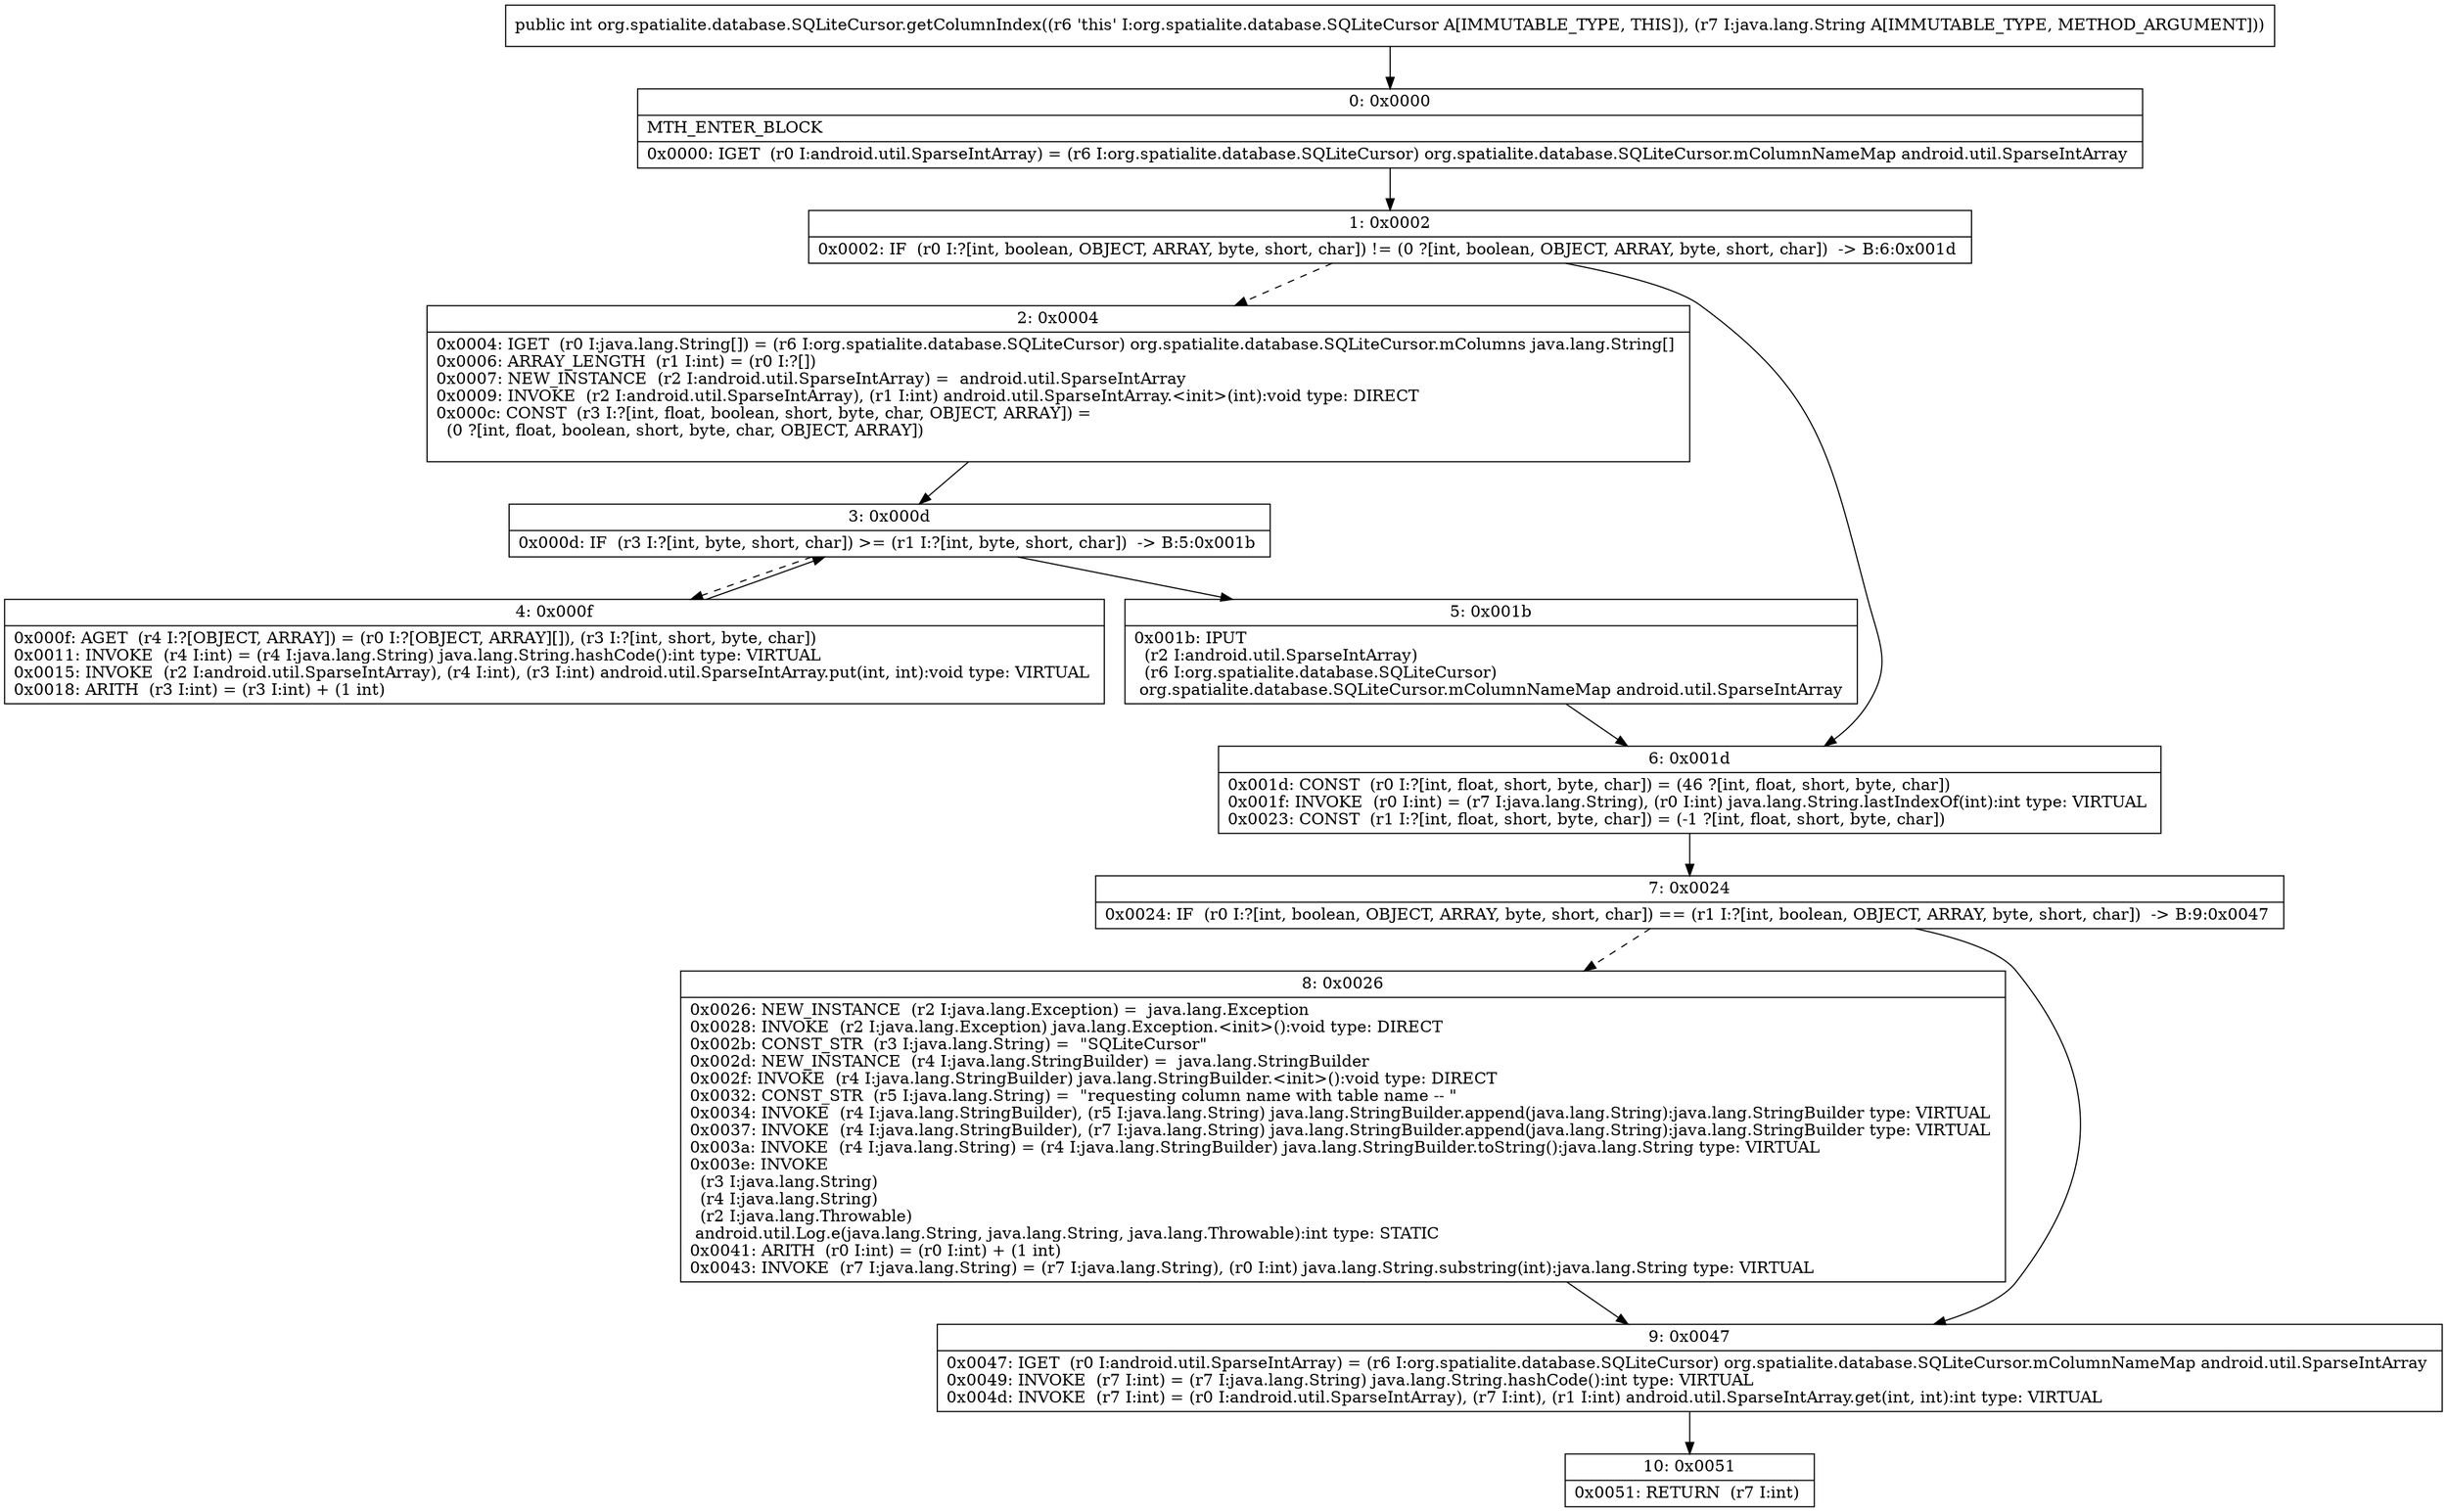 digraph "CFG fororg.spatialite.database.SQLiteCursor.getColumnIndex(Ljava\/lang\/String;)I" {
Node_0 [shape=record,label="{0\:\ 0x0000|MTH_ENTER_BLOCK\l|0x0000: IGET  (r0 I:android.util.SparseIntArray) = (r6 I:org.spatialite.database.SQLiteCursor) org.spatialite.database.SQLiteCursor.mColumnNameMap android.util.SparseIntArray \l}"];
Node_1 [shape=record,label="{1\:\ 0x0002|0x0002: IF  (r0 I:?[int, boolean, OBJECT, ARRAY, byte, short, char]) != (0 ?[int, boolean, OBJECT, ARRAY, byte, short, char])  \-\> B:6:0x001d \l}"];
Node_2 [shape=record,label="{2\:\ 0x0004|0x0004: IGET  (r0 I:java.lang.String[]) = (r6 I:org.spatialite.database.SQLiteCursor) org.spatialite.database.SQLiteCursor.mColumns java.lang.String[] \l0x0006: ARRAY_LENGTH  (r1 I:int) = (r0 I:?[]) \l0x0007: NEW_INSTANCE  (r2 I:android.util.SparseIntArray) =  android.util.SparseIntArray \l0x0009: INVOKE  (r2 I:android.util.SparseIntArray), (r1 I:int) android.util.SparseIntArray.\<init\>(int):void type: DIRECT \l0x000c: CONST  (r3 I:?[int, float, boolean, short, byte, char, OBJECT, ARRAY]) = \l  (0 ?[int, float, boolean, short, byte, char, OBJECT, ARRAY])\l \l}"];
Node_3 [shape=record,label="{3\:\ 0x000d|0x000d: IF  (r3 I:?[int, byte, short, char]) \>= (r1 I:?[int, byte, short, char])  \-\> B:5:0x001b \l}"];
Node_4 [shape=record,label="{4\:\ 0x000f|0x000f: AGET  (r4 I:?[OBJECT, ARRAY]) = (r0 I:?[OBJECT, ARRAY][]), (r3 I:?[int, short, byte, char]) \l0x0011: INVOKE  (r4 I:int) = (r4 I:java.lang.String) java.lang.String.hashCode():int type: VIRTUAL \l0x0015: INVOKE  (r2 I:android.util.SparseIntArray), (r4 I:int), (r3 I:int) android.util.SparseIntArray.put(int, int):void type: VIRTUAL \l0x0018: ARITH  (r3 I:int) = (r3 I:int) + (1 int) \l}"];
Node_5 [shape=record,label="{5\:\ 0x001b|0x001b: IPUT  \l  (r2 I:android.util.SparseIntArray)\l  (r6 I:org.spatialite.database.SQLiteCursor)\l org.spatialite.database.SQLiteCursor.mColumnNameMap android.util.SparseIntArray \l}"];
Node_6 [shape=record,label="{6\:\ 0x001d|0x001d: CONST  (r0 I:?[int, float, short, byte, char]) = (46 ?[int, float, short, byte, char]) \l0x001f: INVOKE  (r0 I:int) = (r7 I:java.lang.String), (r0 I:int) java.lang.String.lastIndexOf(int):int type: VIRTUAL \l0x0023: CONST  (r1 I:?[int, float, short, byte, char]) = (\-1 ?[int, float, short, byte, char]) \l}"];
Node_7 [shape=record,label="{7\:\ 0x0024|0x0024: IF  (r0 I:?[int, boolean, OBJECT, ARRAY, byte, short, char]) == (r1 I:?[int, boolean, OBJECT, ARRAY, byte, short, char])  \-\> B:9:0x0047 \l}"];
Node_8 [shape=record,label="{8\:\ 0x0026|0x0026: NEW_INSTANCE  (r2 I:java.lang.Exception) =  java.lang.Exception \l0x0028: INVOKE  (r2 I:java.lang.Exception) java.lang.Exception.\<init\>():void type: DIRECT \l0x002b: CONST_STR  (r3 I:java.lang.String) =  \"SQLiteCursor\" \l0x002d: NEW_INSTANCE  (r4 I:java.lang.StringBuilder) =  java.lang.StringBuilder \l0x002f: INVOKE  (r4 I:java.lang.StringBuilder) java.lang.StringBuilder.\<init\>():void type: DIRECT \l0x0032: CONST_STR  (r5 I:java.lang.String) =  \"requesting column name with table name \-\- \" \l0x0034: INVOKE  (r4 I:java.lang.StringBuilder), (r5 I:java.lang.String) java.lang.StringBuilder.append(java.lang.String):java.lang.StringBuilder type: VIRTUAL \l0x0037: INVOKE  (r4 I:java.lang.StringBuilder), (r7 I:java.lang.String) java.lang.StringBuilder.append(java.lang.String):java.lang.StringBuilder type: VIRTUAL \l0x003a: INVOKE  (r4 I:java.lang.String) = (r4 I:java.lang.StringBuilder) java.lang.StringBuilder.toString():java.lang.String type: VIRTUAL \l0x003e: INVOKE  \l  (r3 I:java.lang.String)\l  (r4 I:java.lang.String)\l  (r2 I:java.lang.Throwable)\l android.util.Log.e(java.lang.String, java.lang.String, java.lang.Throwable):int type: STATIC \l0x0041: ARITH  (r0 I:int) = (r0 I:int) + (1 int) \l0x0043: INVOKE  (r7 I:java.lang.String) = (r7 I:java.lang.String), (r0 I:int) java.lang.String.substring(int):java.lang.String type: VIRTUAL \l}"];
Node_9 [shape=record,label="{9\:\ 0x0047|0x0047: IGET  (r0 I:android.util.SparseIntArray) = (r6 I:org.spatialite.database.SQLiteCursor) org.spatialite.database.SQLiteCursor.mColumnNameMap android.util.SparseIntArray \l0x0049: INVOKE  (r7 I:int) = (r7 I:java.lang.String) java.lang.String.hashCode():int type: VIRTUAL \l0x004d: INVOKE  (r7 I:int) = (r0 I:android.util.SparseIntArray), (r7 I:int), (r1 I:int) android.util.SparseIntArray.get(int, int):int type: VIRTUAL \l}"];
Node_10 [shape=record,label="{10\:\ 0x0051|0x0051: RETURN  (r7 I:int) \l}"];
MethodNode[shape=record,label="{public int org.spatialite.database.SQLiteCursor.getColumnIndex((r6 'this' I:org.spatialite.database.SQLiteCursor A[IMMUTABLE_TYPE, THIS]), (r7 I:java.lang.String A[IMMUTABLE_TYPE, METHOD_ARGUMENT])) }"];
MethodNode -> Node_0;
Node_0 -> Node_1;
Node_1 -> Node_2[style=dashed];
Node_1 -> Node_6;
Node_2 -> Node_3;
Node_3 -> Node_4[style=dashed];
Node_3 -> Node_5;
Node_4 -> Node_3;
Node_5 -> Node_6;
Node_6 -> Node_7;
Node_7 -> Node_8[style=dashed];
Node_7 -> Node_9;
Node_8 -> Node_9;
Node_9 -> Node_10;
}

